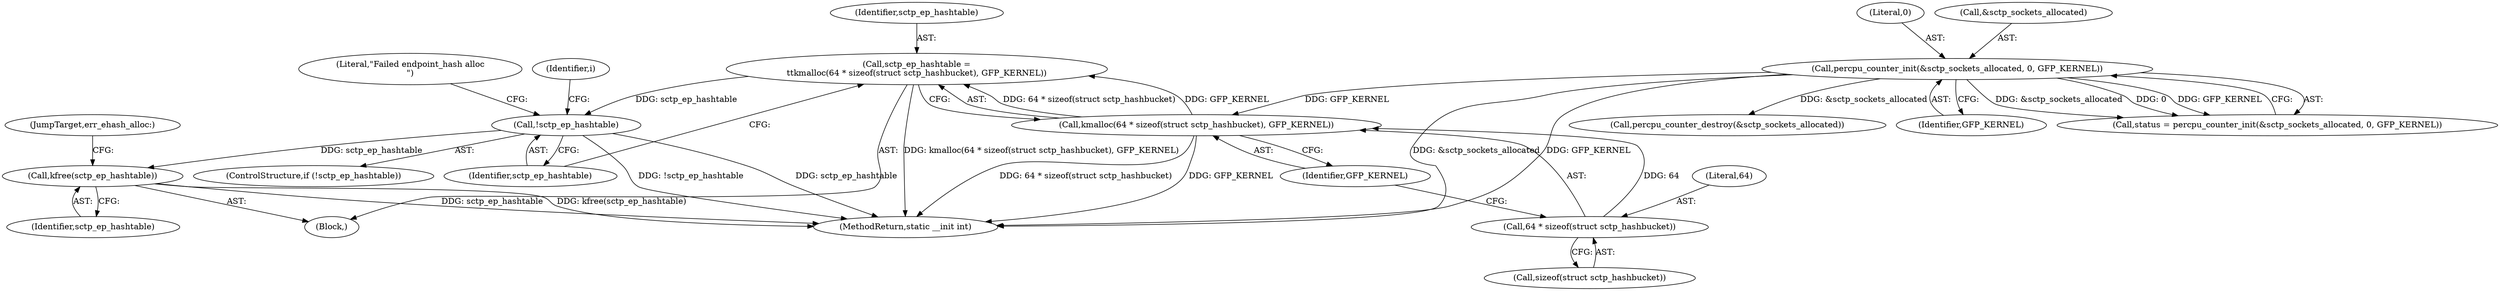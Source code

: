 digraph "0_linux_8e2d61e0aed2b7c4ecb35844fe07e0b2b762dee4_0@API" {
"1000564" [label="(Call,kfree(sctp_ep_hashtable))"];
"1000387" [label="(Call,!sctp_ep_hashtable)"];
"1000378" [label="(Call,sctp_ep_hashtable =\n\t\tkmalloc(64 * sizeof(struct sctp_hashbucket), GFP_KERNEL))"];
"1000380" [label="(Call,kmalloc(64 * sizeof(struct sctp_hashbucket), GFP_KERNEL))"];
"1000381" [label="(Call,64 * sizeof(struct sctp_hashbucket))"];
"1000158" [label="(Call,percpu_counter_init(&sctp_sockets_allocated, 0, GFP_KERNEL))"];
"1000564" [label="(Call,kfree(sctp_ep_hashtable))"];
"1000387" [label="(Call,!sctp_ep_hashtable)"];
"1000388" [label="(Identifier,sctp_ep_hashtable)"];
"1000385" [label="(Identifier,GFP_KERNEL)"];
"1000382" [label="(Literal,64)"];
"1000577" [label="(Call,percpu_counter_destroy(&sctp_sockets_allocated))"];
"1000386" [label="(ControlStructure,if (!sctp_ep_hashtable))"];
"1000381" [label="(Call,64 * sizeof(struct sctp_hashbucket))"];
"1000380" [label="(Call,kmalloc(64 * sizeof(struct sctp_hashbucket), GFP_KERNEL))"];
"1000565" [label="(Identifier,sctp_ep_hashtable)"];
"1000161" [label="(Literal,0)"];
"1000156" [label="(Call,status = percpu_counter_init(&sctp_sockets_allocated, 0, GFP_KERNEL))"];
"1000391" [label="(Literal,\"Failed endpoint_hash alloc\n\")"];
"1000159" [label="(Call,&sctp_sockets_allocated)"];
"1000162" [label="(Identifier,GFP_KERNEL)"];
"1000112" [label="(Block,)"];
"1000587" [label="(MethodReturn,static __init int)"];
"1000399" [label="(Identifier,i)"];
"1000383" [label="(Call,sizeof(struct sctp_hashbucket))"];
"1000566" [label="(JumpTarget,err_ehash_alloc:)"];
"1000158" [label="(Call,percpu_counter_init(&sctp_sockets_allocated, 0, GFP_KERNEL))"];
"1000379" [label="(Identifier,sctp_ep_hashtable)"];
"1000378" [label="(Call,sctp_ep_hashtable =\n\t\tkmalloc(64 * sizeof(struct sctp_hashbucket), GFP_KERNEL))"];
"1000564" -> "1000112"  [label="AST: "];
"1000564" -> "1000565"  [label="CFG: "];
"1000565" -> "1000564"  [label="AST: "];
"1000566" -> "1000564"  [label="CFG: "];
"1000564" -> "1000587"  [label="DDG: sctp_ep_hashtable"];
"1000564" -> "1000587"  [label="DDG: kfree(sctp_ep_hashtable)"];
"1000387" -> "1000564"  [label="DDG: sctp_ep_hashtable"];
"1000387" -> "1000386"  [label="AST: "];
"1000387" -> "1000388"  [label="CFG: "];
"1000388" -> "1000387"  [label="AST: "];
"1000391" -> "1000387"  [label="CFG: "];
"1000399" -> "1000387"  [label="CFG: "];
"1000387" -> "1000587"  [label="DDG: sctp_ep_hashtable"];
"1000387" -> "1000587"  [label="DDG: !sctp_ep_hashtable"];
"1000378" -> "1000387"  [label="DDG: sctp_ep_hashtable"];
"1000378" -> "1000112"  [label="AST: "];
"1000378" -> "1000380"  [label="CFG: "];
"1000379" -> "1000378"  [label="AST: "];
"1000380" -> "1000378"  [label="AST: "];
"1000388" -> "1000378"  [label="CFG: "];
"1000378" -> "1000587"  [label="DDG: kmalloc(64 * sizeof(struct sctp_hashbucket), GFP_KERNEL)"];
"1000380" -> "1000378"  [label="DDG: 64 * sizeof(struct sctp_hashbucket)"];
"1000380" -> "1000378"  [label="DDG: GFP_KERNEL"];
"1000380" -> "1000385"  [label="CFG: "];
"1000381" -> "1000380"  [label="AST: "];
"1000385" -> "1000380"  [label="AST: "];
"1000380" -> "1000587"  [label="DDG: 64 * sizeof(struct sctp_hashbucket)"];
"1000380" -> "1000587"  [label="DDG: GFP_KERNEL"];
"1000381" -> "1000380"  [label="DDG: 64"];
"1000158" -> "1000380"  [label="DDG: GFP_KERNEL"];
"1000381" -> "1000383"  [label="CFG: "];
"1000382" -> "1000381"  [label="AST: "];
"1000383" -> "1000381"  [label="AST: "];
"1000385" -> "1000381"  [label="CFG: "];
"1000158" -> "1000156"  [label="AST: "];
"1000158" -> "1000162"  [label="CFG: "];
"1000159" -> "1000158"  [label="AST: "];
"1000161" -> "1000158"  [label="AST: "];
"1000162" -> "1000158"  [label="AST: "];
"1000156" -> "1000158"  [label="CFG: "];
"1000158" -> "1000587"  [label="DDG: &sctp_sockets_allocated"];
"1000158" -> "1000587"  [label="DDG: GFP_KERNEL"];
"1000158" -> "1000156"  [label="DDG: &sctp_sockets_allocated"];
"1000158" -> "1000156"  [label="DDG: 0"];
"1000158" -> "1000156"  [label="DDG: GFP_KERNEL"];
"1000158" -> "1000577"  [label="DDG: &sctp_sockets_allocated"];
}
